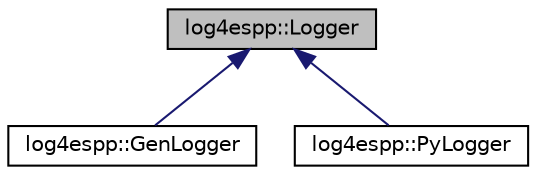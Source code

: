 digraph G
{
  edge [fontname="Helvetica",fontsize="10",labelfontname="Helvetica",labelfontsize="10"];
  node [fontname="Helvetica",fontsize="10",shape=record];
  Node1 [label="log4espp::Logger",height=0.2,width=0.4,color="black", fillcolor="grey75", style="filled" fontcolor="black"];
  Node1 -> Node2 [dir="back",color="midnightblue",fontsize="10",style="solid",fontname="Helvetica"];
  Node2 [label="log4espp::GenLogger",height=0.2,width=0.4,color="black", fillcolor="white", style="filled",URL="$classlog4espp_1_1GenLogger.html",tooltip="GenLogger is a very generic C++ implementation of the abstract Logger class."];
  Node1 -> Node3 [dir="back",color="midnightblue",fontsize="10",style="solid",fontname="Helvetica"];
  Node3 [label="log4espp::PyLogger",height=0.2,width=0.4,color="black", fillcolor="white", style="filled",URL="$classlog4espp_1_1PyLogger.html",tooltip="PyLogger is an implementaton of the abstract class Logger that uses corresponding Python Logger objec..."];
}
